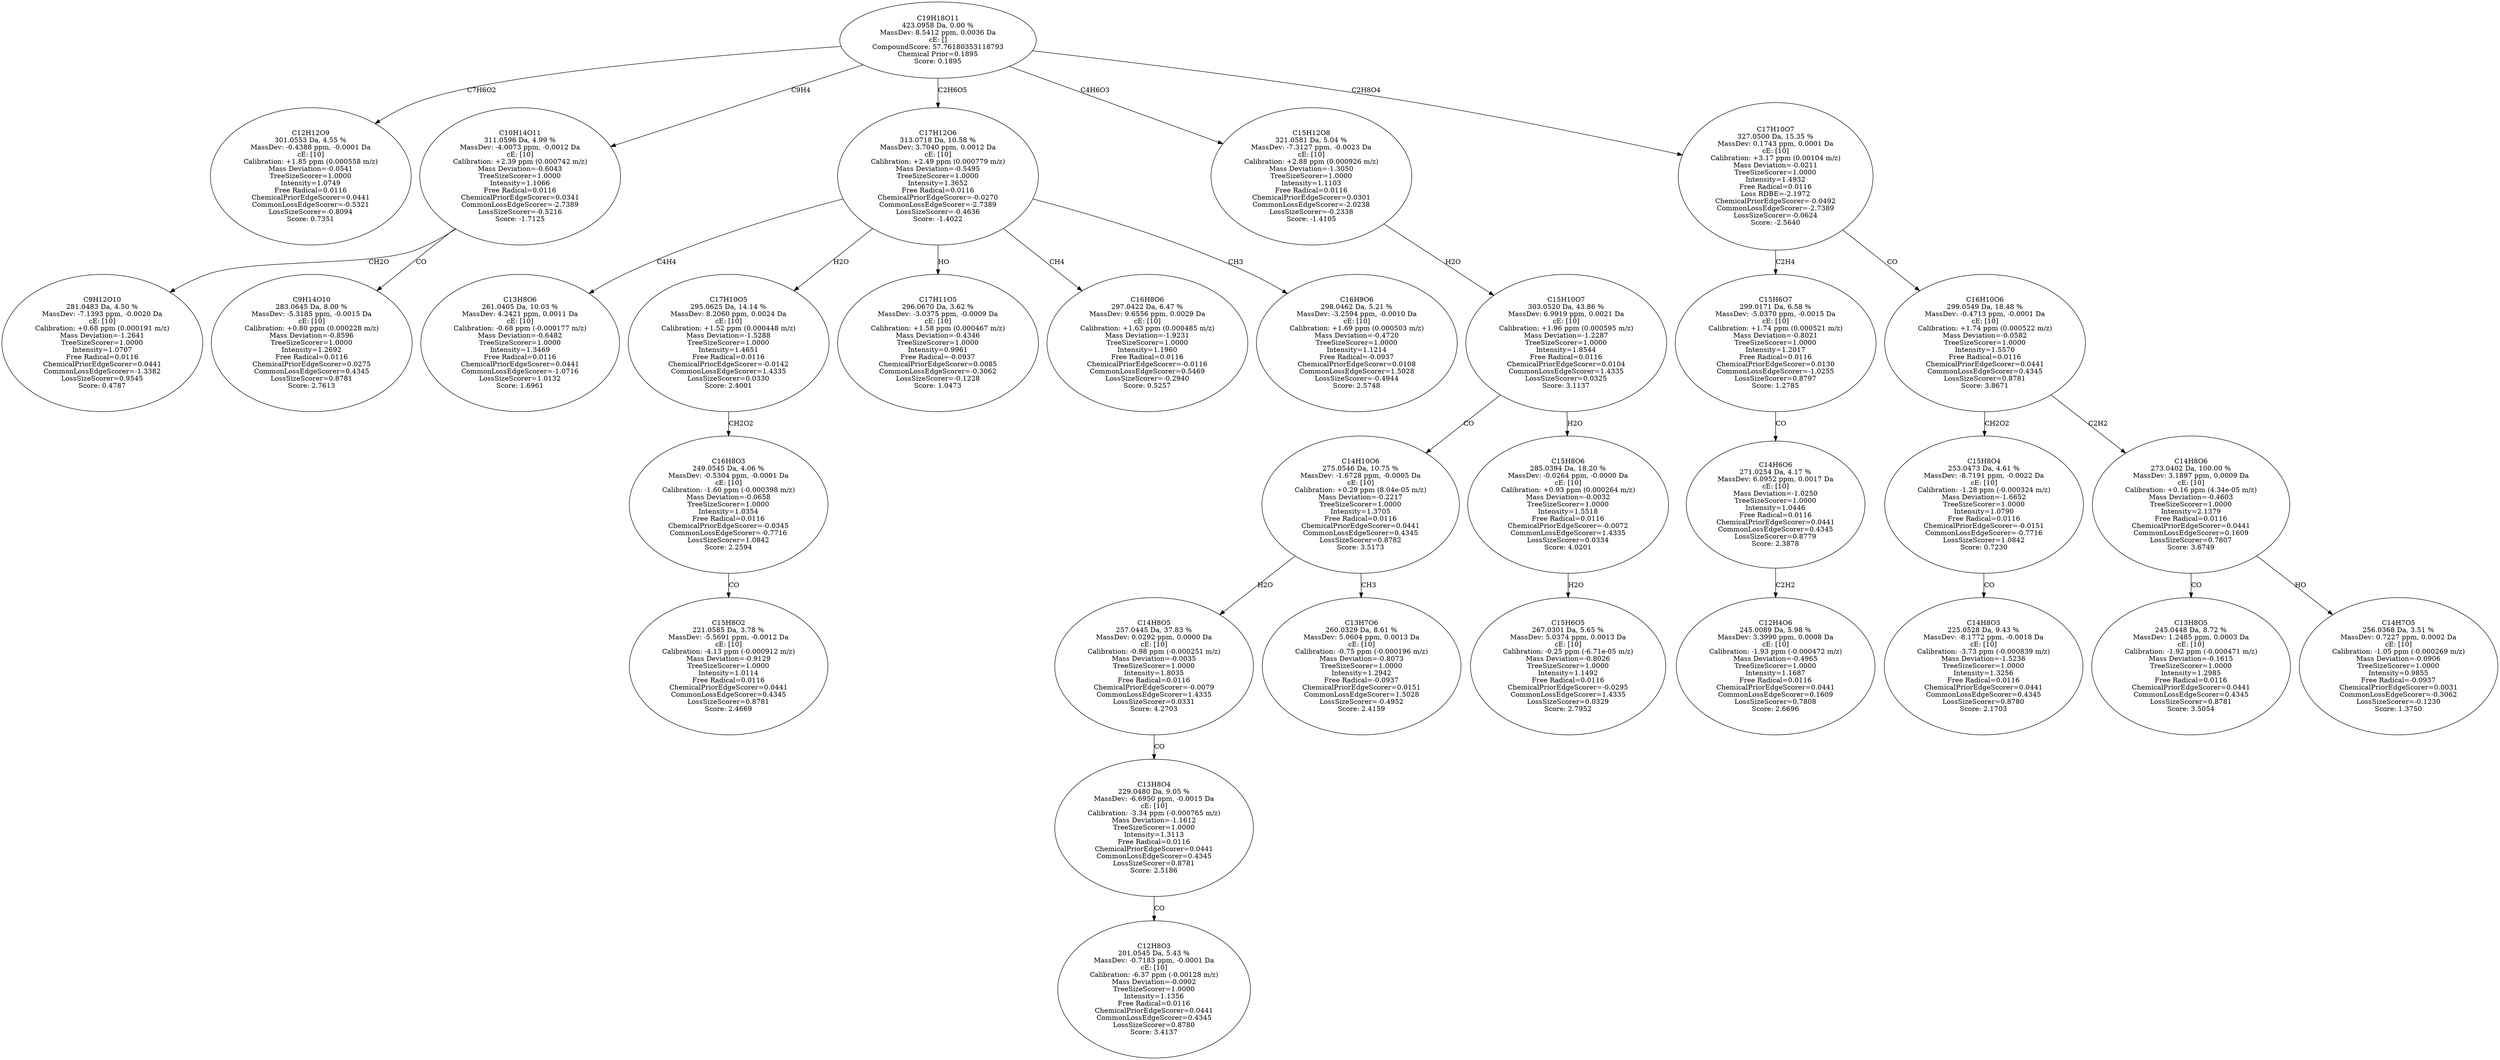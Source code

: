 strict digraph {
v1 [label="C12H12O9\n301.0553 Da, 4.55 %\nMassDev: -0.4388 ppm, -0.0001 Da\ncE: [10]\nCalibration: +1.85 ppm (0.000558 m/z)\nMass Deviation=-0.0541\nTreeSizeScorer=1.0000\nIntensity=1.0749\nFree Radical=0.0116\nChemicalPriorEdgeScorer=0.0441\nCommonLossEdgeScorer=-0.5321\nLossSizeScorer=-0.8094\nScore: 0.7351"];
v2 [label="C9H12O10\n281.0483 Da, 4.50 %\nMassDev: -7.1393 ppm, -0.0020 Da\ncE: [10]\nCalibration: +0.68 ppm (0.000191 m/z)\nMass Deviation=-1.2641\nTreeSizeScorer=1.0000\nIntensity=1.0707\nFree Radical=0.0116\nChemicalPriorEdgeScorer=0.0441\nCommonLossEdgeScorer=-1.3382\nLossSizeScorer=0.9545\nScore: 0.4787"];
v3 [label="C9H14O10\n283.0645 Da, 8.00 %\nMassDev: -5.3185 ppm, -0.0015 Da\ncE: [10]\nCalibration: +0.80 ppm (0.000228 m/z)\nMass Deviation=-0.8596\nTreeSizeScorer=1.0000\nIntensity=1.2692\nFree Radical=0.0116\nChemicalPriorEdgeScorer=0.0275\nCommonLossEdgeScorer=0.4345\nLossSizeScorer=0.8781\nScore: 2.7613"];
v4 [label="C10H14O11\n311.0596 Da, 4.99 %\nMassDev: -4.0073 ppm, -0.0012 Da\ncE: [10]\nCalibration: +2.39 ppm (0.000742 m/z)\nMass Deviation=-0.6043\nTreeSizeScorer=1.0000\nIntensity=1.1066\nFree Radical=0.0116\nChemicalPriorEdgeScorer=0.0341\nCommonLossEdgeScorer=-2.7389\nLossSizeScorer=-0.5216\nScore: -1.7125"];
v5 [label="C13H8O6\n261.0405 Da, 10.03 %\nMassDev: 4.2421 ppm, 0.0011 Da\ncE: [10]\nCalibration: -0.68 ppm (-0.000177 m/z)\nMass Deviation=-0.6482\nTreeSizeScorer=1.0000\nIntensity=1.3469\nFree Radical=0.0116\nChemicalPriorEdgeScorer=0.0441\nCommonLossEdgeScorer=-1.0716\nLossSizeScorer=1.0132\nScore: 1.6961"];
v6 [label="C15H8O2\n221.0585 Da, 3.78 %\nMassDev: -5.5691 ppm, -0.0012 Da\ncE: [10]\nCalibration: -4.13 ppm (-0.000912 m/z)\nMass Deviation=-0.9129\nTreeSizeScorer=1.0000\nIntensity=1.0114\nFree Radical=0.0116\nChemicalPriorEdgeScorer=0.0441\nCommonLossEdgeScorer=0.4345\nLossSizeScorer=0.8781\nScore: 2.4669"];
v7 [label="C16H8O3\n249.0545 Da, 4.06 %\nMassDev: -0.5304 ppm, -0.0001 Da\ncE: [10]\nCalibration: -1.60 ppm (-0.000398 m/z)\nMass Deviation=-0.0658\nTreeSizeScorer=1.0000\nIntensity=1.0354\nFree Radical=0.0116\nChemicalPriorEdgeScorer=-0.0345\nCommonLossEdgeScorer=-0.7716\nLossSizeScorer=1.0842\nScore: 2.2594"];
v8 [label="C17H10O5\n295.0625 Da, 14.14 %\nMassDev: 8.2060 ppm, 0.0024 Da\ncE: [10]\nCalibration: +1.52 ppm (0.000448 m/z)\nMass Deviation=-1.5288\nTreeSizeScorer=1.0000\nIntensity=1.4651\nFree Radical=0.0116\nChemicalPriorEdgeScorer=-0.0142\nCommonLossEdgeScorer=1.4335\nLossSizeScorer=0.0330\nScore: 2.4001"];
v9 [label="C17H11O5\n296.0670 Da, 3.62 %\nMassDev: -3.0375 ppm, -0.0009 Da\ncE: [10]\nCalibration: +1.58 ppm (0.000467 m/z)\nMass Deviation=-0.4346\nTreeSizeScorer=1.0000\nIntensity=0.9961\nFree Radical=-0.0937\nChemicalPriorEdgeScorer=0.0085\nCommonLossEdgeScorer=-0.3062\nLossSizeScorer=-0.1228\nScore: 1.0473"];
v10 [label="C16H8O6\n297.0422 Da, 6.47 %\nMassDev: 9.6556 ppm, 0.0029 Da\ncE: [10]\nCalibration: +1.63 ppm (0.000485 m/z)\nMass Deviation=-1.9231\nTreeSizeScorer=1.0000\nIntensity=1.1960\nFree Radical=0.0116\nChemicalPriorEdgeScorer=-0.0116\nCommonLossEdgeScorer=0.5469\nLossSizeScorer=-0.2940\nScore: 0.5257"];
v11 [label="C16H9O6\n298.0462 Da, 5.21 %\nMassDev: -3.2594 ppm, -0.0010 Da\ncE: [10]\nCalibration: +1.69 ppm (0.000503 m/z)\nMass Deviation=-0.4720\nTreeSizeScorer=1.0000\nIntensity=1.1214\nFree Radical=-0.0937\nChemicalPriorEdgeScorer=0.0108\nCommonLossEdgeScorer=1.5028\nLossSizeScorer=-0.4944\nScore: 2.5748"];
v12 [label="C17H12O6\n313.0718 Da, 10.58 %\nMassDev: 3.7040 ppm, 0.0012 Da\ncE: [10]\nCalibration: +2.49 ppm (0.000779 m/z)\nMass Deviation=-0.5495\nTreeSizeScorer=1.0000\nIntensity=1.3652\nFree Radical=0.0116\nChemicalPriorEdgeScorer=-0.0270\nCommonLossEdgeScorer=-2.7389\nLossSizeScorer=-0.4636\nScore: -1.4022"];
v13 [label="C12H8O3\n201.0545 Da, 5.43 %\nMassDev: -0.7183 ppm, -0.0001 Da\ncE: [10]\nCalibration: -6.37 ppm (-0.00128 m/z)\nMass Deviation=-0.0902\nTreeSizeScorer=1.0000\nIntensity=1.1356\nFree Radical=0.0116\nChemicalPriorEdgeScorer=0.0441\nCommonLossEdgeScorer=0.4345\nLossSizeScorer=0.8780\nScore: 3.4137"];
v14 [label="C13H8O4\n229.0480 Da, 9.05 %\nMassDev: -6.6950 ppm, -0.0015 Da\ncE: [10]\nCalibration: -3.34 ppm (-0.000765 m/z)\nMass Deviation=-1.1612\nTreeSizeScorer=1.0000\nIntensity=1.3113\nFree Radical=0.0116\nChemicalPriorEdgeScorer=0.0441\nCommonLossEdgeScorer=0.4345\nLossSizeScorer=0.8781\nScore: 2.5186"];
v15 [label="C14H8O5\n257.0445 Da, 37.83 %\nMassDev: 0.0292 ppm, 0.0000 Da\ncE: [10]\nCalibration: -0.98 ppm (-0.000251 m/z)\nMass Deviation=-0.0035\nTreeSizeScorer=1.0000\nIntensity=1.8035\nFree Radical=0.0116\nChemicalPriorEdgeScorer=-0.0079\nCommonLossEdgeScorer=1.4335\nLossSizeScorer=0.0331\nScore: 4.2703"];
v16 [label="C13H7O6\n260.0329 Da, 8.61 %\nMassDev: 5.0604 ppm, 0.0013 Da\ncE: [10]\nCalibration: -0.75 ppm (-0.000196 m/z)\nMass Deviation=-0.8073\nTreeSizeScorer=1.0000\nIntensity=1.2942\nFree Radical=-0.0937\nChemicalPriorEdgeScorer=0.0151\nCommonLossEdgeScorer=1.5028\nLossSizeScorer=-0.4952\nScore: 2.4159"];
v17 [label="C14H10O6\n275.0546 Da, 10.75 %\nMassDev: -1.6728 ppm, -0.0005 Da\ncE: [10]\nCalibration: +0.29 ppm (8.04e-05 m/z)\nMass Deviation=-0.2217\nTreeSizeScorer=1.0000\nIntensity=1.3705\nFree Radical=0.0116\nChemicalPriorEdgeScorer=0.0441\nCommonLossEdgeScorer=0.4345\nLossSizeScorer=0.8782\nScore: 3.5173"];
v18 [label="C15H6O5\n267.0301 Da, 5.65 %\nMassDev: 5.0374 ppm, 0.0013 Da\ncE: [10]\nCalibration: -0.25 ppm (-6.71e-05 m/z)\nMass Deviation=-0.8026\nTreeSizeScorer=1.0000\nIntensity=1.1492\nFree Radical=0.0116\nChemicalPriorEdgeScorer=-0.0295\nCommonLossEdgeScorer=1.4335\nLossSizeScorer=0.0329\nScore: 2.7952"];
v19 [label="C15H8O6\n285.0394 Da, 18.20 %\nMassDev: -0.0264 ppm, -0.0000 Da\ncE: [10]\nCalibration: +0.93 ppm (0.000264 m/z)\nMass Deviation=-0.0032\nTreeSizeScorer=1.0000\nIntensity=1.5518\nFree Radical=0.0116\nChemicalPriorEdgeScorer=-0.0072\nCommonLossEdgeScorer=1.4335\nLossSizeScorer=0.0334\nScore: 4.0201"];
v20 [label="C15H10O7\n303.0520 Da, 43.86 %\nMassDev: 6.9919 ppm, 0.0021 Da\ncE: [10]\nCalibration: +1.96 ppm (0.000595 m/z)\nMass Deviation=-1.2287\nTreeSizeScorer=1.0000\nIntensity=1.8544\nFree Radical=0.0116\nChemicalPriorEdgeScorer=0.0104\nCommonLossEdgeScorer=1.4335\nLossSizeScorer=0.0325\nScore: 3.1137"];
v21 [label="C15H12O8\n321.0581 Da, 5.04 %\nMassDev: -7.3127 ppm, -0.0023 Da\ncE: [10]\nCalibration: +2.88 ppm (0.000926 m/z)\nMass Deviation=-1.3050\nTreeSizeScorer=1.0000\nIntensity=1.1103\nFree Radical=0.0116\nChemicalPriorEdgeScorer=0.0301\nCommonLossEdgeScorer=-2.0238\nLossSizeScorer=-0.2338\nScore: -1.4105"];
v22 [label="C12H4O6\n245.0089 Da, 5.98 %\nMassDev: 3.3990 ppm, 0.0008 Da\ncE: [10]\nCalibration: -1.93 ppm (-0.000472 m/z)\nMass Deviation=-0.4965\nTreeSizeScorer=1.0000\nIntensity=1.1687\nFree Radical=0.0116\nChemicalPriorEdgeScorer=0.0441\nCommonLossEdgeScorer=0.1609\nLossSizeScorer=0.7808\nScore: 2.6696"];
v23 [label="C14H6O6\n271.0254 Da, 4.17 %\nMassDev: 6.0952 ppm, 0.0017 Da\ncE: [10]\nMass Deviation=-1.0250\nTreeSizeScorer=1.0000\nIntensity=1.0446\nFree Radical=0.0116\nChemicalPriorEdgeScorer=0.0441\nCommonLossEdgeScorer=0.4345\nLossSizeScorer=0.8779\nScore: 2.3878"];
v24 [label="C15H6O7\n299.0171 Da, 6.58 %\nMassDev: -5.0370 ppm, -0.0015 Da\ncE: [10]\nCalibration: +1.74 ppm (0.000521 m/z)\nMass Deviation=-0.8021\nTreeSizeScorer=1.0000\nIntensity=1.2017\nFree Radical=0.0116\nChemicalPriorEdgeScorer=0.0130\nCommonLossEdgeScorer=-1.0255\nLossSizeScorer=0.8797\nScore: 1.2785"];
v25 [label="C14H8O3\n225.0528 Da, 9.43 %\nMassDev: -8.1772 ppm, -0.0018 Da\ncE: [10]\nCalibration: -3.73 ppm (-0.000839 m/z)\nMass Deviation=-1.5236\nTreeSizeScorer=1.0000\nIntensity=1.3256\nFree Radical=0.0116\nChemicalPriorEdgeScorer=0.0441\nCommonLossEdgeScorer=0.4345\nLossSizeScorer=0.8780\nScore: 2.1703"];
v26 [label="C15H8O4\n253.0473 Da, 4.61 %\nMassDev: -8.7191 ppm, -0.0022 Da\ncE: [10]\nCalibration: -1.28 ppm (-0.000324 m/z)\nMass Deviation=-1.6652\nTreeSizeScorer=1.0000\nIntensity=1.0790\nFree Radical=0.0116\nChemicalPriorEdgeScorer=-0.0151\nCommonLossEdgeScorer=-0.7716\nLossSizeScorer=1.0842\nScore: 0.7230"];
v27 [label="C13H8O5\n245.0448 Da, 8.72 %\nMassDev: 1.2485 ppm, 0.0003 Da\ncE: [10]\nCalibration: -1.92 ppm (-0.000471 m/z)\nMass Deviation=-0.1615\nTreeSizeScorer=1.0000\nIntensity=1.2985\nFree Radical=0.0116\nChemicalPriorEdgeScorer=0.0441\nCommonLossEdgeScorer=0.4345\nLossSizeScorer=0.8781\nScore: 3.5054"];
v28 [label="C14H7O5\n256.0368 Da, 3.51 %\nMassDev: 0.7227 ppm, 0.0002 Da\ncE: [10]\nCalibration: -1.05 ppm (-0.000269 m/z)\nMass Deviation=-0.0906\nTreeSizeScorer=1.0000\nIntensity=0.9855\nFree Radical=-0.0937\nChemicalPriorEdgeScorer=0.0031\nCommonLossEdgeScorer=-0.3062\nLossSizeScorer=-0.1230\nScore: 1.3750"];
v29 [label="C14H8O6\n273.0402 Da, 100.00 %\nMassDev: 3.1897 ppm, 0.0009 Da\ncE: [10]\nCalibration: +0.16 ppm (4.34e-05 m/z)\nMass Deviation=-0.4603\nTreeSizeScorer=1.0000\nIntensity=2.1379\nFree Radical=0.0116\nChemicalPriorEdgeScorer=0.0441\nCommonLossEdgeScorer=0.1609\nLossSizeScorer=0.7807\nScore: 3.6749"];
v30 [label="C16H10O6\n299.0549 Da, 18.48 %\nMassDev: -0.4713 ppm, -0.0001 Da\ncE: [10]\nCalibration: +1.74 ppm (0.000522 m/z)\nMass Deviation=-0.0582\nTreeSizeScorer=1.0000\nIntensity=1.5570\nFree Radical=0.0116\nChemicalPriorEdgeScorer=0.0441\nCommonLossEdgeScorer=0.4345\nLossSizeScorer=0.8781\nScore: 3.8671"];
v31 [label="C17H10O7\n327.0500 Da, 15.35 %\nMassDev: 0.1743 ppm, 0.0001 Da\ncE: [10]\nCalibration: +3.17 ppm (0.00104 m/z)\nMass Deviation=-0.0211\nTreeSizeScorer=1.0000\nIntensity=1.4932\nFree Radical=0.0116\nLoss RDBE=-2.1972\nChemicalPriorEdgeScorer=-0.0492\nCommonLossEdgeScorer=-2.7389\nLossSizeScorer=-0.0624\nScore: -2.5640"];
v32 [label="C19H18O11\n423.0958 Da, 0.00 %\nMassDev: 8.5412 ppm, 0.0036 Da\ncE: []\nCompoundScore: 57.76180353118793\nChemical Prior=0.1895\nScore: 0.1895"];
v32 -> v1 [label="C7H6O2"];
v4 -> v2 [label="CH2O"];
v4 -> v3 [label="CO"];
v32 -> v4 [label="C9H4"];
v12 -> v5 [label="C4H4"];
v7 -> v6 [label="CO"];
v8 -> v7 [label="CH2O2"];
v12 -> v8 [label="H2O"];
v12 -> v9 [label="HO"];
v12 -> v10 [label="CH4"];
v12 -> v11 [label="CH3"];
v32 -> v12 [label="C2H6O5"];
v14 -> v13 [label="CO"];
v15 -> v14 [label="CO"];
v17 -> v15 [label="H2O"];
v17 -> v16 [label="CH3"];
v20 -> v17 [label="CO"];
v19 -> v18 [label="H2O"];
v20 -> v19 [label="H2O"];
v21 -> v20 [label="H2O"];
v32 -> v21 [label="C4H6O3"];
v23 -> v22 [label="C2H2"];
v24 -> v23 [label="CO"];
v31 -> v24 [label="C2H4"];
v26 -> v25 [label="CO"];
v30 -> v26 [label="CH2O2"];
v29 -> v27 [label="CO"];
v29 -> v28 [label="HO"];
v30 -> v29 [label="C2H2"];
v31 -> v30 [label="CO"];
v32 -> v31 [label="C2H8O4"];
}